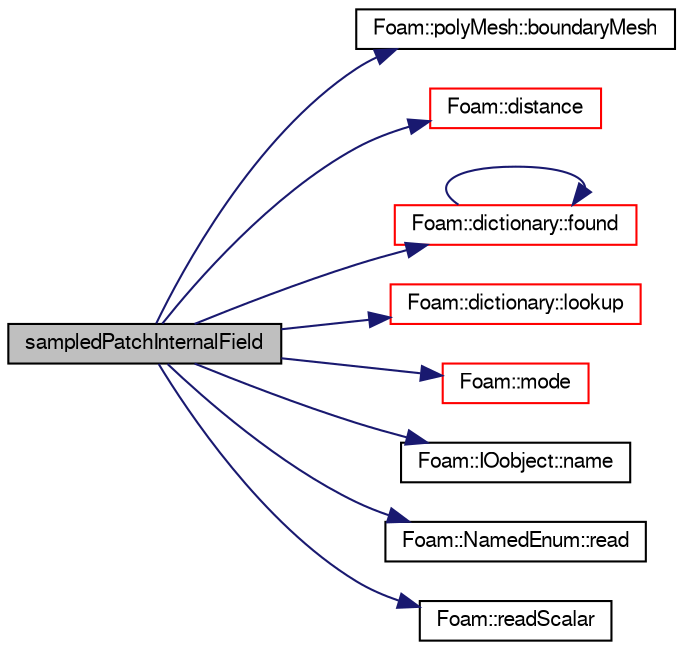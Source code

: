 digraph "sampledPatchInternalField"
{
  bgcolor="transparent";
  edge [fontname="FreeSans",fontsize="10",labelfontname="FreeSans",labelfontsize="10"];
  node [fontname="FreeSans",fontsize="10",shape=record];
  rankdir="LR";
  Node0 [label="sampledPatchInternalField",height=0.2,width=0.4,color="black", fillcolor="grey75", style="filled", fontcolor="black"];
  Node0 -> Node1 [color="midnightblue",fontsize="10",style="solid",fontname="FreeSans"];
  Node1 [label="Foam::polyMesh::boundaryMesh",height=0.2,width=0.4,color="black",URL="$a27410.html#a9f2b68c134340291eda6197f47f25484",tooltip="Return boundary mesh. "];
  Node0 -> Node2 [color="midnightblue",fontsize="10",style="solid",fontname="FreeSans"];
  Node2 [label="Foam::distance",height=0.2,width=0.4,color="red",URL="$a21124.html#a0bcfc66141be6a71979dc53e6008198e"];
  Node0 -> Node18 [color="midnightblue",fontsize="10",style="solid",fontname="FreeSans"];
  Node18 [label="Foam::dictionary::found",height=0.2,width=0.4,color="red",URL="$a26014.html#adcd3d5d43253006ef145e56b43025d28",tooltip="Search dictionary for given keyword. "];
  Node18 -> Node18 [color="midnightblue",fontsize="10",style="solid",fontname="FreeSans"];
  Node0 -> Node20 [color="midnightblue",fontsize="10",style="solid",fontname="FreeSans"];
  Node20 [label="Foam::dictionary::lookup",height=0.2,width=0.4,color="red",URL="$a26014.html#a6a0727fa523e48977e27348663def509",tooltip="Find and return an entry data stream. "];
  Node0 -> Node157 [color="midnightblue",fontsize="10",style="solid",fontname="FreeSans"];
  Node157 [label="Foam::mode",height=0.2,width=0.4,color="red",URL="$a21124.html#a7c482c9f0ea60317169ee39f62f670d4",tooltip="Return the file mode. "];
  Node0 -> Node78 [color="midnightblue",fontsize="10",style="solid",fontname="FreeSans"];
  Node78 [label="Foam::IOobject::name",height=0.2,width=0.4,color="black",URL="$a26142.html#acc80e00a8ac919288fb55bd14cc88bf6",tooltip="Return name. "];
  Node0 -> Node260 [color="midnightblue",fontsize="10",style="solid",fontname="FreeSans"];
  Node260 [label="Foam::NamedEnum::read",height=0.2,width=0.4,color="black",URL="$a25998.html#a23940971225b67efe40f10dda5d9f201",tooltip="Read a word from Istream and return the corresponding. "];
  Node0 -> Node259 [color="midnightblue",fontsize="10",style="solid",fontname="FreeSans"];
  Node259 [label="Foam::readScalar",height=0.2,width=0.4,color="black",URL="$a21124.html#a828d57f6d9b9806c086a3f840a147115",tooltip="Read whole of buf as a scalar. Return true if succesful. "];
}
